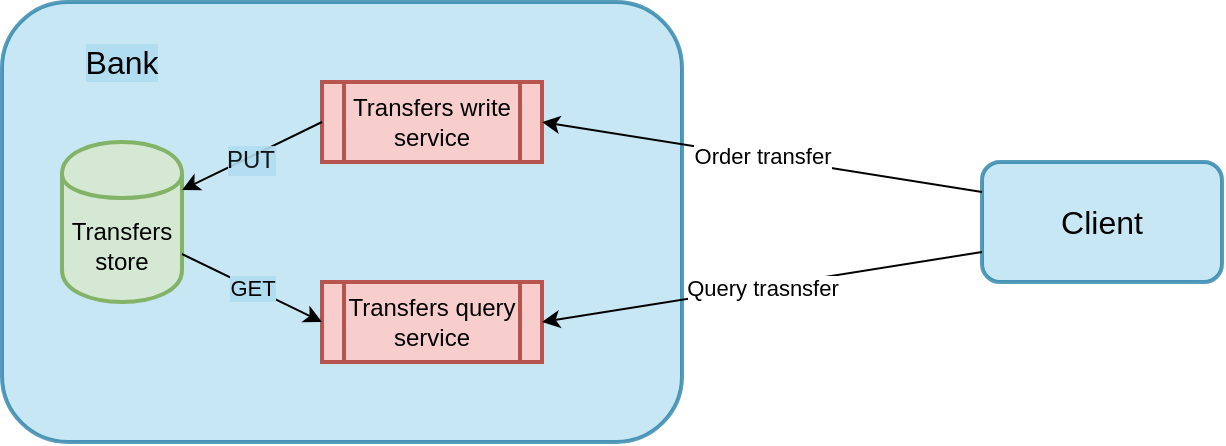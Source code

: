 <mxfile version="10.7.1" type="device"><diagram id="90Mbb3BDWCVHuqE5yGpk" name="Página-1"><mxGraphModel dx="1398" dy="899" grid="1" gridSize="10" guides="1" tooltips="1" connect="1" arrows="1" fold="1" page="1" pageScale="1" pageWidth="1169" pageHeight="827" math="0" shadow="0"><root><mxCell id="0"/><mxCell id="1" parent="0"/><mxCell id="tconefUykj6JrGS2JaNb-2" value="" style="group" vertex="1" connectable="0" parent="1"><mxGeometry x="290" y="200" width="610" height="220" as="geometry"/></mxCell><mxCell id="ydvNbMDG4c6TnhuXwjNS-1" value="" style="rounded=1;whiteSpace=wrap;html=1;fillColor=#b1ddf0;strokeColor=#10739e;strokeWidth=2;opacity=70;" parent="tconefUykj6JrGS2JaNb-2" vertex="1"><mxGeometry width="340" height="220" as="geometry"/></mxCell><mxCell id="ydvNbMDG4c6TnhuXwjNS-2" value="Transfers store" style="shape=cylinder;whiteSpace=wrap;html=1;boundedLbl=1;backgroundOutline=1;fillColor=#d5e8d4;strokeColor=#82b366;strokeWidth=2;" parent="tconefUykj6JrGS2JaNb-2" vertex="1"><mxGeometry x="30" y="70" width="60" height="80" as="geometry"/></mxCell><mxCell id="ydvNbMDG4c6TnhuXwjNS-3" value="Transfers write service" style="shape=process;whiteSpace=wrap;html=1;backgroundOutline=1;fillColor=#f8cecc;strokeColor=#b85450;strokeWidth=2;" parent="tconefUykj6JrGS2JaNb-2" vertex="1"><mxGeometry x="160" y="40" width="110" height="40" as="geometry"/></mxCell><mxCell id="ydvNbMDG4c6TnhuXwjNS-4" value="Transfers query service" style="shape=process;whiteSpace=wrap;html=1;backgroundOutline=1;fillColor=#f8cecc;strokeColor=#b85450;strokeWidth=2;" parent="tconefUykj6JrGS2JaNb-2" vertex="1"><mxGeometry x="160" y="140" width="110" height="40" as="geometry"/></mxCell><mxCell id="ydvNbMDG4c6TnhuXwjNS-5" value="&lt;font style=&quot;font-size: 16px;&quot;&gt;Client&lt;/font&gt;" style="rounded=1;whiteSpace=wrap;html=1;fillColor=#b1ddf0;strokeColor=#10739e;strokeWidth=2;fontSize=16;opacity=70;" parent="tconefUykj6JrGS2JaNb-2" vertex="1"><mxGeometry x="490" y="80" width="120" height="60" as="geometry"/></mxCell><mxCell id="ydvNbMDG4c6TnhuXwjNS-6" value="Order transfer&lt;br&gt;" style="endArrow=classic;html=1;exitX=0;exitY=0.25;exitDx=0;exitDy=0;entryX=1;entryY=0.5;entryDx=0;entryDy=0;spacingTop=1;spacingBottom=1;spacingLeft=1;spacingRight=1;" parent="tconefUykj6JrGS2JaNb-2" source="ydvNbMDG4c6TnhuXwjNS-5" target="ydvNbMDG4c6TnhuXwjNS-3" edge="1"><mxGeometry width="50" height="50" relative="1" as="geometry"><mxPoint y="290" as="sourcePoint"/><mxPoint x="50" y="240" as="targetPoint"/></mxGeometry></mxCell><mxCell id="ydvNbMDG4c6TnhuXwjNS-7" value="Query trasnsfer" style="endArrow=classic;html=1;exitX=0;exitY=0.75;exitDx=0;exitDy=0;entryX=1;entryY=0.5;entryDx=0;entryDy=0;spacingTop=1;spacingBottom=1;spacingLeft=1;spacingRight=1;" parent="tconefUykj6JrGS2JaNb-2" source="ydvNbMDG4c6TnhuXwjNS-5" target="ydvNbMDG4c6TnhuXwjNS-4" edge="1"><mxGeometry width="50" height="50" relative="1" as="geometry"><mxPoint y="290" as="sourcePoint"/><mxPoint x="50" y="240" as="targetPoint"/></mxGeometry></mxCell><mxCell id="ydvNbMDG4c6TnhuXwjNS-8" value="" style="endArrow=classic;html=1;entryX=1;entryY=0.3;entryDx=0;entryDy=0;exitX=0;exitY=0.5;exitDx=0;exitDy=0;labelBackgroundColor=#ffffff;" parent="tconefUykj6JrGS2JaNb-2" source="ydvNbMDG4c6TnhuXwjNS-3" target="ydvNbMDG4c6TnhuXwjNS-2" edge="1"><mxGeometry width="50" height="50" relative="1" as="geometry"><mxPoint y="290" as="sourcePoint"/><mxPoint x="50" y="240" as="targetPoint"/></mxGeometry></mxCell><mxCell id="ydvNbMDG4c6TnhuXwjNS-9" value="PUT" style="text;html=1;resizable=0;points=[];align=center;verticalAlign=middle;labelBackgroundColor=#B1DDF0;spacingTop=1;spacingBottom=1;spacingLeft=1;spacingRight=1;textOpacity=90;" parent="ydvNbMDG4c6TnhuXwjNS-8" vertex="1" connectable="0"><mxGeometry x="0.046" y="1" relative="1" as="geometry"><mxPoint as="offset"/></mxGeometry></mxCell><mxCell id="ydvNbMDG4c6TnhuXwjNS-11" value="GET" style="endArrow=classic;html=1;labelBackgroundColor=#B1DDF0;entryX=0;entryY=0.5;entryDx=0;entryDy=0;exitX=1;exitY=0.7;exitDx=0;exitDy=0;spacingTop=1;spacingBottom=1;spacingRight=1;spacingLeft=1;" parent="tconefUykj6JrGS2JaNb-2" source="ydvNbMDG4c6TnhuXwjNS-2" target="ydvNbMDG4c6TnhuXwjNS-4" edge="1"><mxGeometry width="50" height="50" relative="1" as="geometry"><mxPoint y="290" as="sourcePoint"/><mxPoint x="50" y="240" as="targetPoint"/></mxGeometry></mxCell><mxCell id="ydvNbMDG4c6TnhuXwjNS-13" value="Bank" style="text;html=1;strokeColor=none;fillColor=none;align=center;verticalAlign=middle;whiteSpace=wrap;rounded=0;labelBackgroundColor=#B1DDF0;fontSize=16;" parent="tconefUykj6JrGS2JaNb-2" vertex="1"><mxGeometry x="40" y="20" width="40" height="20" as="geometry"/></mxCell></root></mxGraphModel></diagram></mxfile>